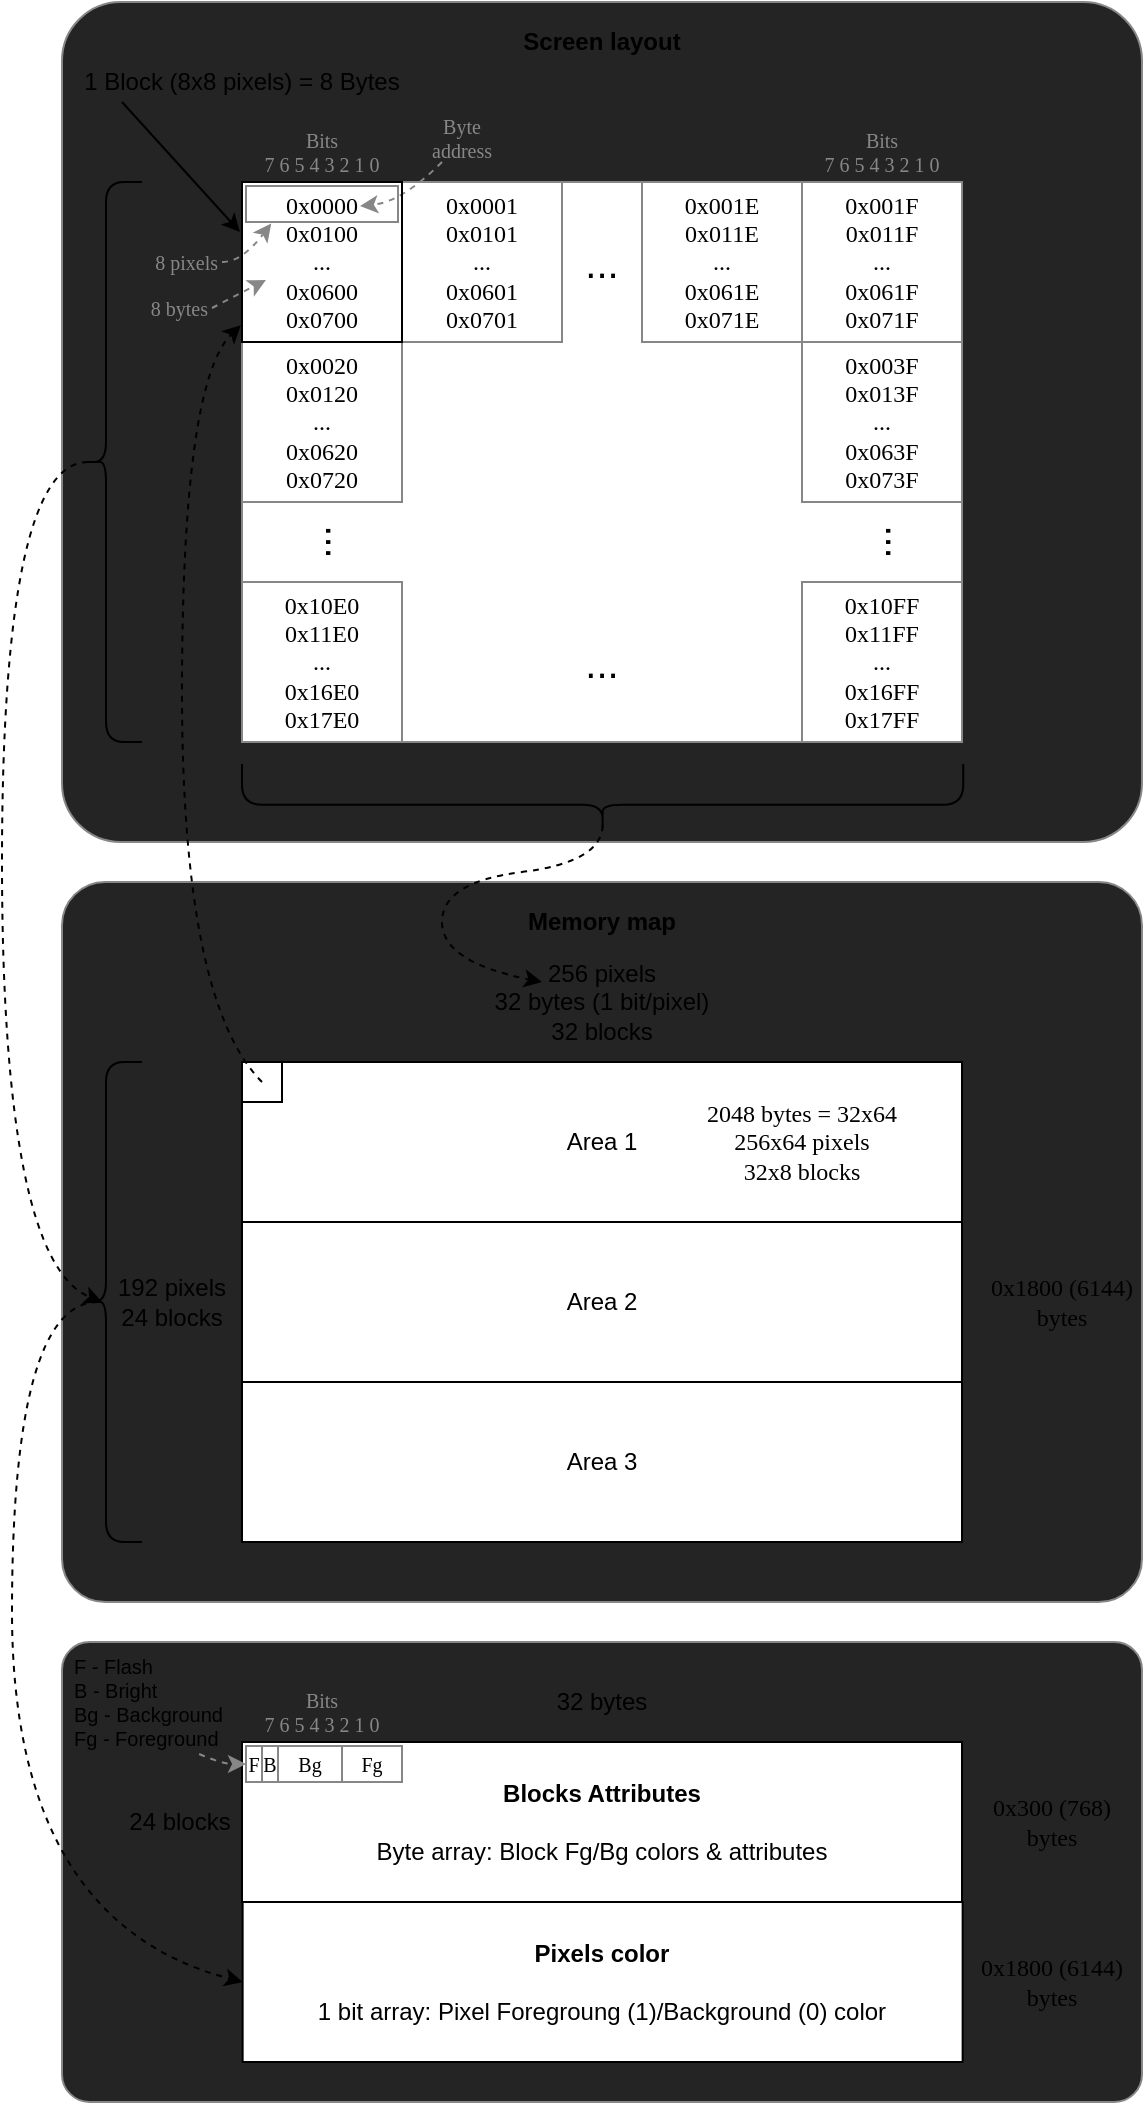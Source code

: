 <mxfile version="14.5.1" type="device"><diagram id="QzXw13KyVISDxv-aPt33" name="Page-1"><mxGraphModel dx="341" dy="383" grid="1" gridSize="10" guides="1" tooltips="1" connect="1" arrows="1" fold="1" page="1" pageScale="1" pageWidth="850" pageHeight="1100" math="0" shadow="0"><root><mxCell id="0"/><mxCell id="1" parent="0"/><mxCell id="HUMT1RCOW9KTNfjLPgbi-49" value="" style="rounded=1;whiteSpace=wrap;html=1;strokeColor=#878787;fontFamily=Ubuntu Mono;fontSize=10;fontColor=#878787;align=right;arcSize=7;fillColor=#242424;" parent="1" vertex="1"><mxGeometry x="70" y="30" width="540" height="420" as="geometry"/></mxCell><mxCell id="HUMT1RCOW9KTNfjLPgbi-55" value="" style="rounded=0;whiteSpace=wrap;html=1;fontFamily=Ubuntu Mono;strokeColor=#878787;" parent="1" vertex="1"><mxGeometry x="160" y="120" width="360" height="280" as="geometry"/></mxCell><mxCell id="HUMT1RCOW9KTNfjLPgbi-48" value="" style="rounded=1;whiteSpace=wrap;html=1;strokeColor=#878787;fontFamily=Ubuntu Mono;fontSize=10;fontColor=#878787;align=right;arcSize=6;fillColor=#242424;" parent="1" vertex="1"><mxGeometry x="70" y="470" width="540" height="360" as="geometry"/></mxCell><mxCell id="HUMT1RCOW9KTNfjLPgbi-2" value="256 pixels&lt;br&gt;32 bytes (1 bit/pixel)&lt;br&gt;32 blocks" style="text;html=1;strokeColor=none;fillColor=none;align=center;verticalAlign=middle;whiteSpace=wrap;rounded=0;" parent="1" vertex="1"><mxGeometry x="160" y="510" width="360" height="40" as="geometry"/></mxCell><mxCell id="HUMT1RCOW9KTNfjLPgbi-3" value="192 pixels&lt;br&gt;24 blocks" style="text;html=1;strokeColor=none;fillColor=none;align=center;verticalAlign=middle;whiteSpace=wrap;rounded=0;rotation=0;" parent="1" vertex="1"><mxGeometry x="90" y="560" width="70" height="240" as="geometry"/></mxCell><mxCell id="HUMT1RCOW9KTNfjLPgbi-7" value="0x1800 (6144)&lt;br&gt;bytes" style="text;html=1;strokeColor=none;fillColor=none;align=center;verticalAlign=middle;whiteSpace=wrap;rounded=0;fontFamily=Ubuntu Mono;" parent="1" vertex="1"><mxGeometry x="530" y="560" width="80" height="240" as="geometry"/></mxCell><mxCell id="HUMT1RCOW9KTNfjLPgbi-8" value="Area 1" style="rounded=0;whiteSpace=wrap;html=1;" parent="1" vertex="1"><mxGeometry x="160" y="560" width="360" height="80" as="geometry"/></mxCell><mxCell id="HUMT1RCOW9KTNfjLPgbi-9" value="Area 2" style="rounded=0;whiteSpace=wrap;html=1;" parent="1" vertex="1"><mxGeometry x="160" y="640" width="360" height="80" as="geometry"/></mxCell><mxCell id="HUMT1RCOW9KTNfjLPgbi-10" value="Area 3" style="rounded=0;whiteSpace=wrap;html=1;" parent="1" vertex="1"><mxGeometry x="160" y="720" width="360" height="80" as="geometry"/></mxCell><mxCell id="HUMT1RCOW9KTNfjLPgbi-11" value="2048 bytes = 32x64&lt;br&gt;256x64 pixels&lt;br&gt;32x8 blocks" style="rounded=0;whiteSpace=wrap;html=1;strokeColor=none;fillColor=none;fontFamily=Ubuntu Mono;" parent="1" vertex="1"><mxGeometry x="360" y="560" width="160" height="80" as="geometry"/></mxCell><mxCell id="HUMT1RCOW9KTNfjLPgbi-13" value="" style="rounded=0;whiteSpace=wrap;html=1;fillColor=none;" parent="1" vertex="1"><mxGeometry x="160" y="560" width="20" height="20" as="geometry"/></mxCell><mxCell id="HUMT1RCOW9KTNfjLPgbi-15" value="1 Block (8x8 pixels) = 8 Bytes" style="rounded=0;whiteSpace=wrap;html=1;fillColor=none;strokeColor=none;" parent="1" vertex="1"><mxGeometry x="80" y="60" width="160" height="20" as="geometry"/></mxCell><mxCell id="HUMT1RCOW9KTNfjLPgbi-20" value="Byte address" style="rounded=0;whiteSpace=wrap;html=1;fillColor=none;strokeColor=none;fontSize=10;fontFamily=Ubuntu Mono;fontColor=#878787;verticalAlign=top;" parent="1" vertex="1"><mxGeometry x="250" y="80" width="40" height="30" as="geometry"/></mxCell><mxCell id="HUMT1RCOW9KTNfjLPgbi-21" value="Bits&lt;br style=&quot;font-size: 10px;&quot;&gt;7 6 5 4 3 2 1 0" style="rounded=0;whiteSpace=wrap;html=1;fillColor=none;strokeColor=none;fontSize=10;fontFamily=Ubuntu Mono;fontColor=#878787;" parent="1" vertex="1"><mxGeometry x="160" y="90" width="80" height="30" as="geometry"/></mxCell><mxCell id="HUMT1RCOW9KTNfjLPgbi-22" value="&lt;span&gt;0x0020&lt;/span&gt;&lt;br&gt;&lt;span&gt;0x0120&lt;/span&gt;&lt;br&gt;&lt;span&gt;...&lt;/span&gt;&lt;br&gt;&lt;span&gt;0x0620&lt;/span&gt;&lt;br&gt;&lt;span&gt;0x0720&lt;/span&gt;" style="rounded=0;whiteSpace=wrap;html=1;fillColor=none;fontFamily=Ubuntu Mono;strokeColor=#878787;" parent="1" vertex="1"><mxGeometry x="160" y="200" width="80" height="80" as="geometry"/></mxCell><mxCell id="HUMT1RCOW9KTNfjLPgbi-23" value="&lt;span&gt;0x0001&lt;/span&gt;&lt;br&gt;&lt;span&gt;0x0101&lt;/span&gt;&lt;br&gt;&lt;span&gt;...&lt;/span&gt;&lt;br&gt;&lt;span&gt;0x0601&lt;/span&gt;&lt;br&gt;&lt;span&gt;0x0701&lt;/span&gt;" style="rounded=0;whiteSpace=wrap;html=1;fillColor=none;fontFamily=Ubuntu Mono;strokeColor=#878787;" parent="1" vertex="1"><mxGeometry x="240" y="120" width="80" height="80" as="geometry"/></mxCell><mxCell id="HUMT1RCOW9KTNfjLPgbi-24" value="" style="endArrow=classic;html=1;entryX=-0.013;entryY=0.312;entryDx=0;entryDy=0;entryPerimeter=0;" parent="1" target="HUMT1RCOW9KTNfjLPgbi-16" edge="1"><mxGeometry width="50" height="50" relative="1" as="geometry"><mxPoint x="100" y="80" as="sourcePoint"/><mxPoint x="160" y="130" as="targetPoint"/></mxGeometry></mxCell><mxCell id="HUMT1RCOW9KTNfjLPgbi-27" value="&lt;span&gt;0x001F&lt;/span&gt;&lt;br&gt;&lt;span&gt;0x01&lt;/span&gt;1F&lt;br&gt;&lt;span&gt;...&lt;/span&gt;&lt;br&gt;&lt;span&gt;0x06&lt;/span&gt;1F&lt;br&gt;&lt;span&gt;0x07&lt;/span&gt;1F" style="rounded=0;whiteSpace=wrap;html=1;fillColor=none;fontFamily=Ubuntu Mono;strokeColor=#878787;" parent="1" vertex="1"><mxGeometry x="440" y="120" width="80" height="80" as="geometry"/></mxCell><mxCell id="HUMT1RCOW9KTNfjLPgbi-28" value="..." style="rounded=0;whiteSpace=wrap;html=1;fillColor=none;fontSize=20;strokeColor=none;" parent="1" vertex="1"><mxGeometry x="320" y="120" width="40" height="80" as="geometry"/></mxCell><mxCell id="HUMT1RCOW9KTNfjLPgbi-31" value="" style="curved=1;endArrow=classic;html=1;dashed=1;fontSize=20;entryX=-0.007;entryY=0.895;entryDx=0;entryDy=0;entryPerimeter=0;" parent="1" target="HUMT1RCOW9KTNfjLPgbi-16" edge="1"><mxGeometry width="50" height="50" relative="1" as="geometry"><mxPoint x="170" y="570" as="sourcePoint"/><mxPoint x="130" y="480" as="targetPoint"/><Array as="points"><mxPoint x="130" y="530"/><mxPoint x="130" y="220"/></Array></mxGeometry></mxCell><mxCell id="HUMT1RCOW9KTNfjLPgbi-32" value="&lt;span&gt;0x001E&lt;/span&gt;&lt;br&gt;&lt;span&gt;0x01&lt;/span&gt;1E&lt;br&gt;&lt;span&gt;...&lt;/span&gt;&lt;br&gt;&lt;span&gt;0x06&lt;/span&gt;1E&lt;br&gt;&lt;span&gt;0x07&lt;/span&gt;1E" style="rounded=0;whiteSpace=wrap;html=1;fillColor=none;fontFamily=Ubuntu Mono;strokeColor=#878787;" parent="1" vertex="1"><mxGeometry x="360" y="120" width="80" height="80" as="geometry"/></mxCell><mxCell id="HUMT1RCOW9KTNfjLPgbi-33" value="&lt;span&gt;0x10&lt;/span&gt;E0&lt;br&gt;&lt;span&gt;0x11&lt;/span&gt;E0&lt;br&gt;&lt;span&gt;...&lt;/span&gt;&lt;br&gt;&lt;span&gt;0x16&lt;/span&gt;E0&lt;br&gt;&lt;span&gt;0x17E0&lt;/span&gt;" style="rounded=0;whiteSpace=wrap;html=1;fillColor=none;fontFamily=Ubuntu Mono;strokeColor=#878787;" parent="1" vertex="1"><mxGeometry x="160" y="320" width="80" height="80" as="geometry"/></mxCell><mxCell id="HUMT1RCOW9KTNfjLPgbi-34" value="&lt;span&gt;0x&lt;/span&gt;1&lt;span&gt;0&lt;/span&gt;FF&lt;br&gt;&lt;span&gt;0x&lt;/span&gt;1&lt;span&gt;1&lt;/span&gt;FF&lt;br&gt;&lt;span&gt;...&lt;/span&gt;&lt;br&gt;&lt;span&gt;0x&lt;/span&gt;1&lt;span&gt;6&lt;/span&gt;FF&lt;br&gt;&lt;span&gt;0x17FF&lt;/span&gt;" style="rounded=0;whiteSpace=wrap;html=1;fillColor=none;fontFamily=Ubuntu Mono;strokeColor=#878787;" parent="1" vertex="1"><mxGeometry x="440" y="320" width="80" height="80" as="geometry"/></mxCell><mxCell id="HUMT1RCOW9KTNfjLPgbi-35" value="..." style="rounded=0;whiteSpace=wrap;html=1;fillColor=none;fontSize=20;strokeColor=none;" parent="1" vertex="1"><mxGeometry x="320" y="320" width="40" height="80" as="geometry"/></mxCell><mxCell id="HUMT1RCOW9KTNfjLPgbi-36" value="..." style="rounded=0;whiteSpace=wrap;html=1;fillColor=none;fontSize=20;rotation=90;strokeColor=none;" parent="1" vertex="1"><mxGeometry x="195" y="285" width="30" height="30" as="geometry"/></mxCell><mxCell id="HUMT1RCOW9KTNfjLPgbi-37" value="" style="shape=curlyBracket;whiteSpace=wrap;html=1;rounded=1;fillColor=none;fontSize=20;size=0.4;" parent="1" vertex="1"><mxGeometry x="80" y="120" width="30" height="280" as="geometry"/></mxCell><mxCell id="HUMT1RCOW9KTNfjLPgbi-39" value="" style="shape=curlyBracket;whiteSpace=wrap;html=1;rounded=1;fillColor=none;fontSize=20;size=0.4;rotation=-90;" parent="1" vertex="1"><mxGeometry x="323.29" y="247.67" width="34.06" height="360.62" as="geometry"/></mxCell><mxCell id="HUMT1RCOW9KTNfjLPgbi-41" value="" style="curved=1;endArrow=classic;html=1;dashed=1;fontSize=20;entryX=0;entryY=0.5;entryDx=0;entryDy=0;exitX=0.1;exitY=0.5;exitDx=0;exitDy=0;exitPerimeter=0;" parent="1" source="HUMT1RCOW9KTNfjLPgbi-37" target="HUMT1RCOW9KTNfjLPgbi-3" edge="1"><mxGeometry width="50" height="50" relative="1" as="geometry"><mxPoint x="80" y="257.67" as="sourcePoint"/><mxPoint x="90" y="608" as="targetPoint"/><Array as="points"><mxPoint x="40" y="260"/><mxPoint x="40" y="660"/></Array></mxGeometry></mxCell><mxCell id="HUMT1RCOW9KTNfjLPgbi-42" value="Bits&lt;br style=&quot;font-size: 10px;&quot;&gt;7 6 5 4 3 2 1 0" style="rounded=0;whiteSpace=wrap;html=1;fillColor=none;strokeColor=none;fontSize=10;fontFamily=Ubuntu Mono;fontColor=#878787;" parent="1" vertex="1"><mxGeometry x="440" y="90" width="80" height="30" as="geometry"/></mxCell><mxCell id="HUMT1RCOW9KTNfjLPgbi-43" value="Screen layout" style="rounded=0;whiteSpace=wrap;html=1;fillColor=none;strokeColor=none;fontStyle=1" parent="1" vertex="1"><mxGeometry x="160" y="40" width="360" height="20" as="geometry"/></mxCell><mxCell id="HUMT1RCOW9KTNfjLPgbi-44" value="Memory map" style="rounded=0;whiteSpace=wrap;html=1;fillColor=none;strokeColor=none;fontStyle=1" parent="1" vertex="1"><mxGeometry x="160.32" y="480" width="360" height="20" as="geometry"/></mxCell><mxCell id="HUMT1RCOW9KTNfjLPgbi-45" value="" style="curved=1;endArrow=classic;html=1;dashed=1;fontSize=20;exitX=0.1;exitY=0.5;exitDx=0;exitDy=0;exitPerimeter=0;" parent="1" source="HUMT1RCOW9KTNfjLPgbi-39" edge="1"><mxGeometry width="50" height="50" relative="1" as="geometry"><mxPoint x="93" y="270" as="sourcePoint"/><mxPoint x="310" y="520" as="targetPoint"/><Array as="points"><mxPoint x="340" y="460"/><mxPoint x="260" y="470"/><mxPoint x="260" y="510"/></Array></mxGeometry></mxCell><mxCell id="HUMT1RCOW9KTNfjLPgbi-50" value="" style="rounded=0;whiteSpace=wrap;html=1;fillColor=none;fontFamily=Ubuntu Mono;strokeColor=#878787;" parent="1" vertex="1"><mxGeometry x="162" y="122" width="76" height="18" as="geometry"/></mxCell><mxCell id="HUMT1RCOW9KTNfjLPgbi-53" value="8 pixels" style="rounded=0;whiteSpace=wrap;html=1;fillColor=none;strokeColor=none;fontSize=10;fontFamily=Ubuntu Mono;fontColor=#878787;verticalAlign=middle;align=right;" parent="1" vertex="1"><mxGeometry x="100" y="150" width="50" height="20" as="geometry"/></mxCell><mxCell id="HUMT1RCOW9KTNfjLPgbi-54" value="" style="curved=1;endArrow=classic;html=1;dashed=1;strokeColor=#878787;fontFamily=Ubuntu Mono;fontSize=10;fontColor=#878787;align=right;exitX=1;exitY=0.5;exitDx=0;exitDy=0;entryX=0.166;entryY=1.043;entryDx=0;entryDy=0;entryPerimeter=0;" parent="1" source="HUMT1RCOW9KTNfjLPgbi-53" target="HUMT1RCOW9KTNfjLPgbi-50" edge="1"><mxGeometry width="50" height="50" relative="1" as="geometry"><mxPoint x="140" y="190" as="sourcePoint"/><mxPoint x="170" y="140" as="targetPoint"/><Array as="points"><mxPoint x="160" y="160"/></Array></mxGeometry></mxCell><mxCell id="HUMT1RCOW9KTNfjLPgbi-26" value="" style="endArrow=classic;html=1;exitX=0.25;exitY=1;exitDx=0;exitDy=0;dashed=1;fontColor=#878787;strokeColor=#878787;curved=1;" parent="1" source="HUMT1RCOW9KTNfjLPgbi-20" edge="1"><mxGeometry width="50" height="50" relative="1" as="geometry"><mxPoint x="100" y="230" as="sourcePoint"/><mxPoint x="219" y="132" as="targetPoint"/><Array as="points"><mxPoint x="240" y="130"/></Array></mxGeometry></mxCell><mxCell id="HUMT1RCOW9KTNfjLPgbi-16" value="&lt;span&gt;0x0000&lt;/span&gt;&lt;br&gt;&lt;span&gt;0x0100&lt;/span&gt;&lt;br&gt;&lt;span&gt;...&lt;/span&gt;&lt;br&gt;&lt;span&gt;0x0600&lt;/span&gt;&lt;br&gt;&lt;span&gt;0x0700&lt;/span&gt;" style="rounded=0;whiteSpace=wrap;html=1;fillColor=none;fontFamily=Ubuntu Mono;" parent="1" vertex="1"><mxGeometry x="160" y="120" width="80" height="80" as="geometry"/></mxCell><mxCell id="Xn0xCSg8Y1xpvZ6p0ULU-1" value="8 bytes" style="rounded=0;whiteSpace=wrap;html=1;fillColor=none;strokeColor=none;fontSize=10;fontFamily=Ubuntu Mono;fontColor=#878787;verticalAlign=middle;align=right;" parent="1" vertex="1"><mxGeometry x="95" y="173" width="50" height="20" as="geometry"/></mxCell><mxCell id="Xn0xCSg8Y1xpvZ6p0ULU-2" value="" style="endArrow=classic;html=1;dashed=1;strokeColor=#878787;fontFamily=Ubuntu Mono;fontSize=10;fontColor=#878787;align=right;exitX=1;exitY=0.5;exitDx=0;exitDy=0;rounded=0;" parent="1" source="Xn0xCSg8Y1xpvZ6p0ULU-1" edge="1"><mxGeometry width="50" height="50" relative="1" as="geometry"><mxPoint x="160" y="170" as="sourcePoint"/><mxPoint x="172" y="169" as="targetPoint"/><Array as="points"/></mxGeometry></mxCell><mxCell id="fkK6ch5kz1NAedxiE21b-1" value="&lt;span&gt;0x003F&lt;/span&gt;&lt;br&gt;&lt;span&gt;0x013&lt;/span&gt;F&lt;br&gt;&lt;span&gt;...&lt;/span&gt;&lt;br&gt;&lt;span&gt;0x063&lt;/span&gt;F&lt;br&gt;&lt;span&gt;0x073&lt;/span&gt;F" style="rounded=0;whiteSpace=wrap;html=1;fillColor=none;fontFamily=Ubuntu Mono;strokeColor=#878787;" parent="1" vertex="1"><mxGeometry x="440" y="200" width="80" height="80" as="geometry"/></mxCell><mxCell id="fkK6ch5kz1NAedxiE21b-2" value="..." style="rounded=0;whiteSpace=wrap;html=1;fillColor=none;fontSize=20;rotation=90;strokeColor=none;" parent="1" vertex="1"><mxGeometry x="475" y="285" width="30" height="30" as="geometry"/></mxCell><mxCell id="RT1dJT-F9AbD3VITPwux-1" value="" style="rounded=1;whiteSpace=wrap;html=1;strokeColor=#878787;fontFamily=Ubuntu Mono;fontSize=10;fontColor=#878787;align=right;arcSize=6;fillColor=#242424;" vertex="1" parent="1"><mxGeometry x="70" y="850" width="540" height="230" as="geometry"/></mxCell><mxCell id="RT1dJT-F9AbD3VITPwux-2" value="&lt;b&gt;Pixels color&lt;br&gt;&lt;/b&gt;&lt;br&gt;1 bit array: Pixel Foregroung (1)/Background (0) color" style="rounded=0;whiteSpace=wrap;html=1;" vertex="1" parent="1"><mxGeometry x="160.32" y="980" width="360" height="80" as="geometry"/></mxCell><mxCell id="RT1dJT-F9AbD3VITPwux-3" value="&lt;b&gt;Blocks Attributes&lt;/b&gt;&lt;br&gt;&lt;br&gt;Byte array: Block Fg/Bg colors &amp;amp; attributes" style="rounded=0;whiteSpace=wrap;html=1;" vertex="1" parent="1"><mxGeometry x="160" y="900" width="360" height="80" as="geometry"/></mxCell><mxCell id="RT1dJT-F9AbD3VITPwux-4" value="0x1800 (6144)&lt;br&gt;bytes" style="text;html=1;strokeColor=none;fillColor=none;align=center;verticalAlign=middle;whiteSpace=wrap;rounded=0;fontFamily=Ubuntu Mono;" vertex="1" parent="1"><mxGeometry x="520.32" y="980" width="89.68" height="80" as="geometry"/></mxCell><mxCell id="RT1dJT-F9AbD3VITPwux-5" value="0x300 (768)&lt;br&gt;bytes" style="text;html=1;strokeColor=none;fillColor=none;align=center;verticalAlign=middle;whiteSpace=wrap;rounded=0;fontFamily=Ubuntu Mono;" vertex="1" parent="1"><mxGeometry x="520" y="900" width="90" height="80" as="geometry"/></mxCell><mxCell id="RT1dJT-F9AbD3VITPwux-7" value="&lt;font style=&quot;font-size: 10px&quot;&gt;F&lt;/font&gt;" style="rounded=0;whiteSpace=wrap;html=1;fillColor=none;fontFamily=Ubuntu Mono;strokeColor=#878787;align=center;verticalAlign=bottom;" vertex="1" parent="1"><mxGeometry x="162" y="902" width="8" height="18" as="geometry"/></mxCell><mxCell id="RT1dJT-F9AbD3VITPwux-9" value="&lt;font style=&quot;font-size: 10px&quot;&gt;B&lt;/font&gt;" style="rounded=0;whiteSpace=wrap;html=1;fillColor=none;fontFamily=Ubuntu Mono;strokeColor=#878787;align=center;verticalAlign=bottom;" vertex="1" parent="1"><mxGeometry x="170" y="902" width="8" height="18" as="geometry"/></mxCell><mxCell id="RT1dJT-F9AbD3VITPwux-10" value="&lt;font style=&quot;font-size: 10px&quot;&gt;Bg&lt;/font&gt;" style="rounded=0;whiteSpace=wrap;html=1;fillColor=none;fontFamily=Ubuntu Mono;strokeColor=#878787;align=center;verticalAlign=bottom;" vertex="1" parent="1"><mxGeometry x="178" y="902" width="32" height="18" as="geometry"/></mxCell><mxCell id="RT1dJT-F9AbD3VITPwux-11" value="&lt;font style=&quot;font-size: 10px&quot;&gt;Fg&lt;/font&gt;" style="rounded=0;whiteSpace=wrap;html=1;fillColor=none;fontFamily=Ubuntu Mono;strokeColor=#878787;align=center;verticalAlign=bottom;" vertex="1" parent="1"><mxGeometry x="210" y="902" width="30" height="18" as="geometry"/></mxCell><mxCell id="RT1dJT-F9AbD3VITPwux-12" value="32 bytes" style="text;html=1;strokeColor=none;fillColor=none;align=center;verticalAlign=middle;whiteSpace=wrap;rounded=0;" vertex="1" parent="1"><mxGeometry x="160" y="860" width="360" height="40" as="geometry"/></mxCell><mxCell id="RT1dJT-F9AbD3VITPwux-13" value="24 blocks" style="text;html=1;strokeColor=none;fillColor=none;align=center;verticalAlign=middle;whiteSpace=wrap;rounded=0;rotation=0;" vertex="1" parent="1"><mxGeometry x="99.32" y="900" width="60" height="80" as="geometry"/></mxCell><mxCell id="RT1dJT-F9AbD3VITPwux-14" value="F - Flash&lt;br style=&quot;font-size: 10px&quot;&gt;B - Bright&lt;br style=&quot;font-size: 10px&quot;&gt;Bg - Background&lt;br style=&quot;font-size: 10px&quot;&gt;Fg - Foreground" style="text;html=1;strokeColor=none;fillColor=none;align=left;verticalAlign=middle;whiteSpace=wrap;rounded=0;rotation=0;fontSize=10;" vertex="1" parent="1"><mxGeometry x="74.32" y="854" width="85.68" height="52" as="geometry"/></mxCell><mxCell id="RT1dJT-F9AbD3VITPwux-8" value="" style="curved=1;endArrow=classic;html=1;dashed=1;strokeColor=#878787;fontFamily=Ubuntu Mono;fontSize=10;fontColor=#878787;align=right;entryX=0;entryY=0.5;entryDx=0;entryDy=0;exitX=0.75;exitY=1;exitDx=0;exitDy=0;" edge="1" parent="1" target="RT1dJT-F9AbD3VITPwux-7" source="RT1dJT-F9AbD3VITPwux-14"><mxGeometry width="50" height="50" relative="1" as="geometry"><mxPoint x="150" y="940.0" as="sourcePoint"/><mxPoint x="170" y="920" as="targetPoint"/><Array as="points"><mxPoint x="150" y="911"/></Array></mxGeometry></mxCell><mxCell id="RT1dJT-F9AbD3VITPwux-15" value="" style="shape=curlyBracket;whiteSpace=wrap;html=1;rounded=1;fillColor=none;fontSize=20;size=0.4;" vertex="1" parent="1"><mxGeometry x="80" y="560" width="30" height="240" as="geometry"/></mxCell><mxCell id="RT1dJT-F9AbD3VITPwux-16" value="" style="curved=1;endArrow=classic;html=1;dashed=1;fontSize=20;entryX=0;entryY=0.5;entryDx=0;entryDy=0;exitX=0.1;exitY=0.5;exitDx=0;exitDy=0;exitPerimeter=0;" edge="1" parent="1" target="RT1dJT-F9AbD3VITPwux-2"><mxGeometry width="50" height="50" relative="1" as="geometry"><mxPoint x="88" y="680" as="sourcePoint"/><mxPoint x="95" y="1100.0" as="targetPoint"/><Array as="points"><mxPoint x="45" y="680"/><mxPoint x="45" y="990"/></Array></mxGeometry></mxCell><mxCell id="RT1dJT-F9AbD3VITPwux-6" value="Bits&lt;br style=&quot;font-size: 10px;&quot;&gt;7 6 5 4 3 2 1 0" style="rounded=0;whiteSpace=wrap;html=1;fillColor=none;strokeColor=none;fontSize=10;fontFamily=Ubuntu Mono;fontColor=#878787;" vertex="1" parent="1"><mxGeometry x="160" y="870" width="80" height="30" as="geometry"/></mxCell></root></mxGraphModel></diagram></mxfile>